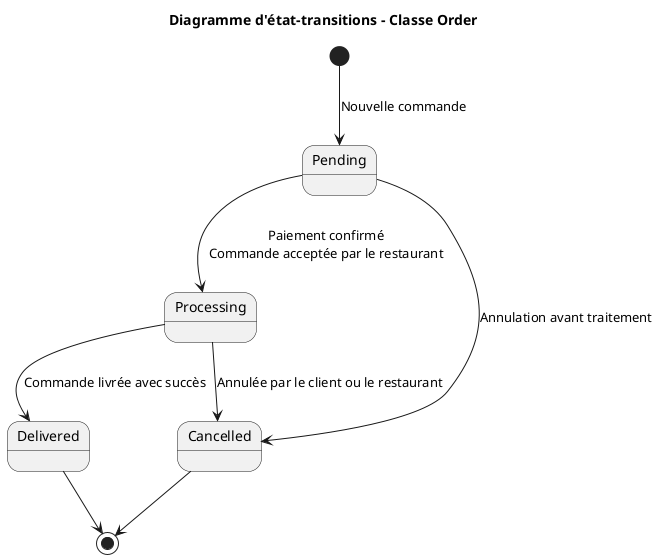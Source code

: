 @startuml
title Diagramme d'état-transitions - Classe Order

[*] --> Pending : Nouvelle commande

Pending --> Processing : Paiement confirmé\nCommande acceptée par le restaurant
Processing --> Delivered : Commande livrée avec succès
Processing --> Cancelled : Annulée par le client ou le restaurant
Pending --> Cancelled : Annulation avant traitement

Delivered --> [*]
Cancelled --> [*]

@enduml